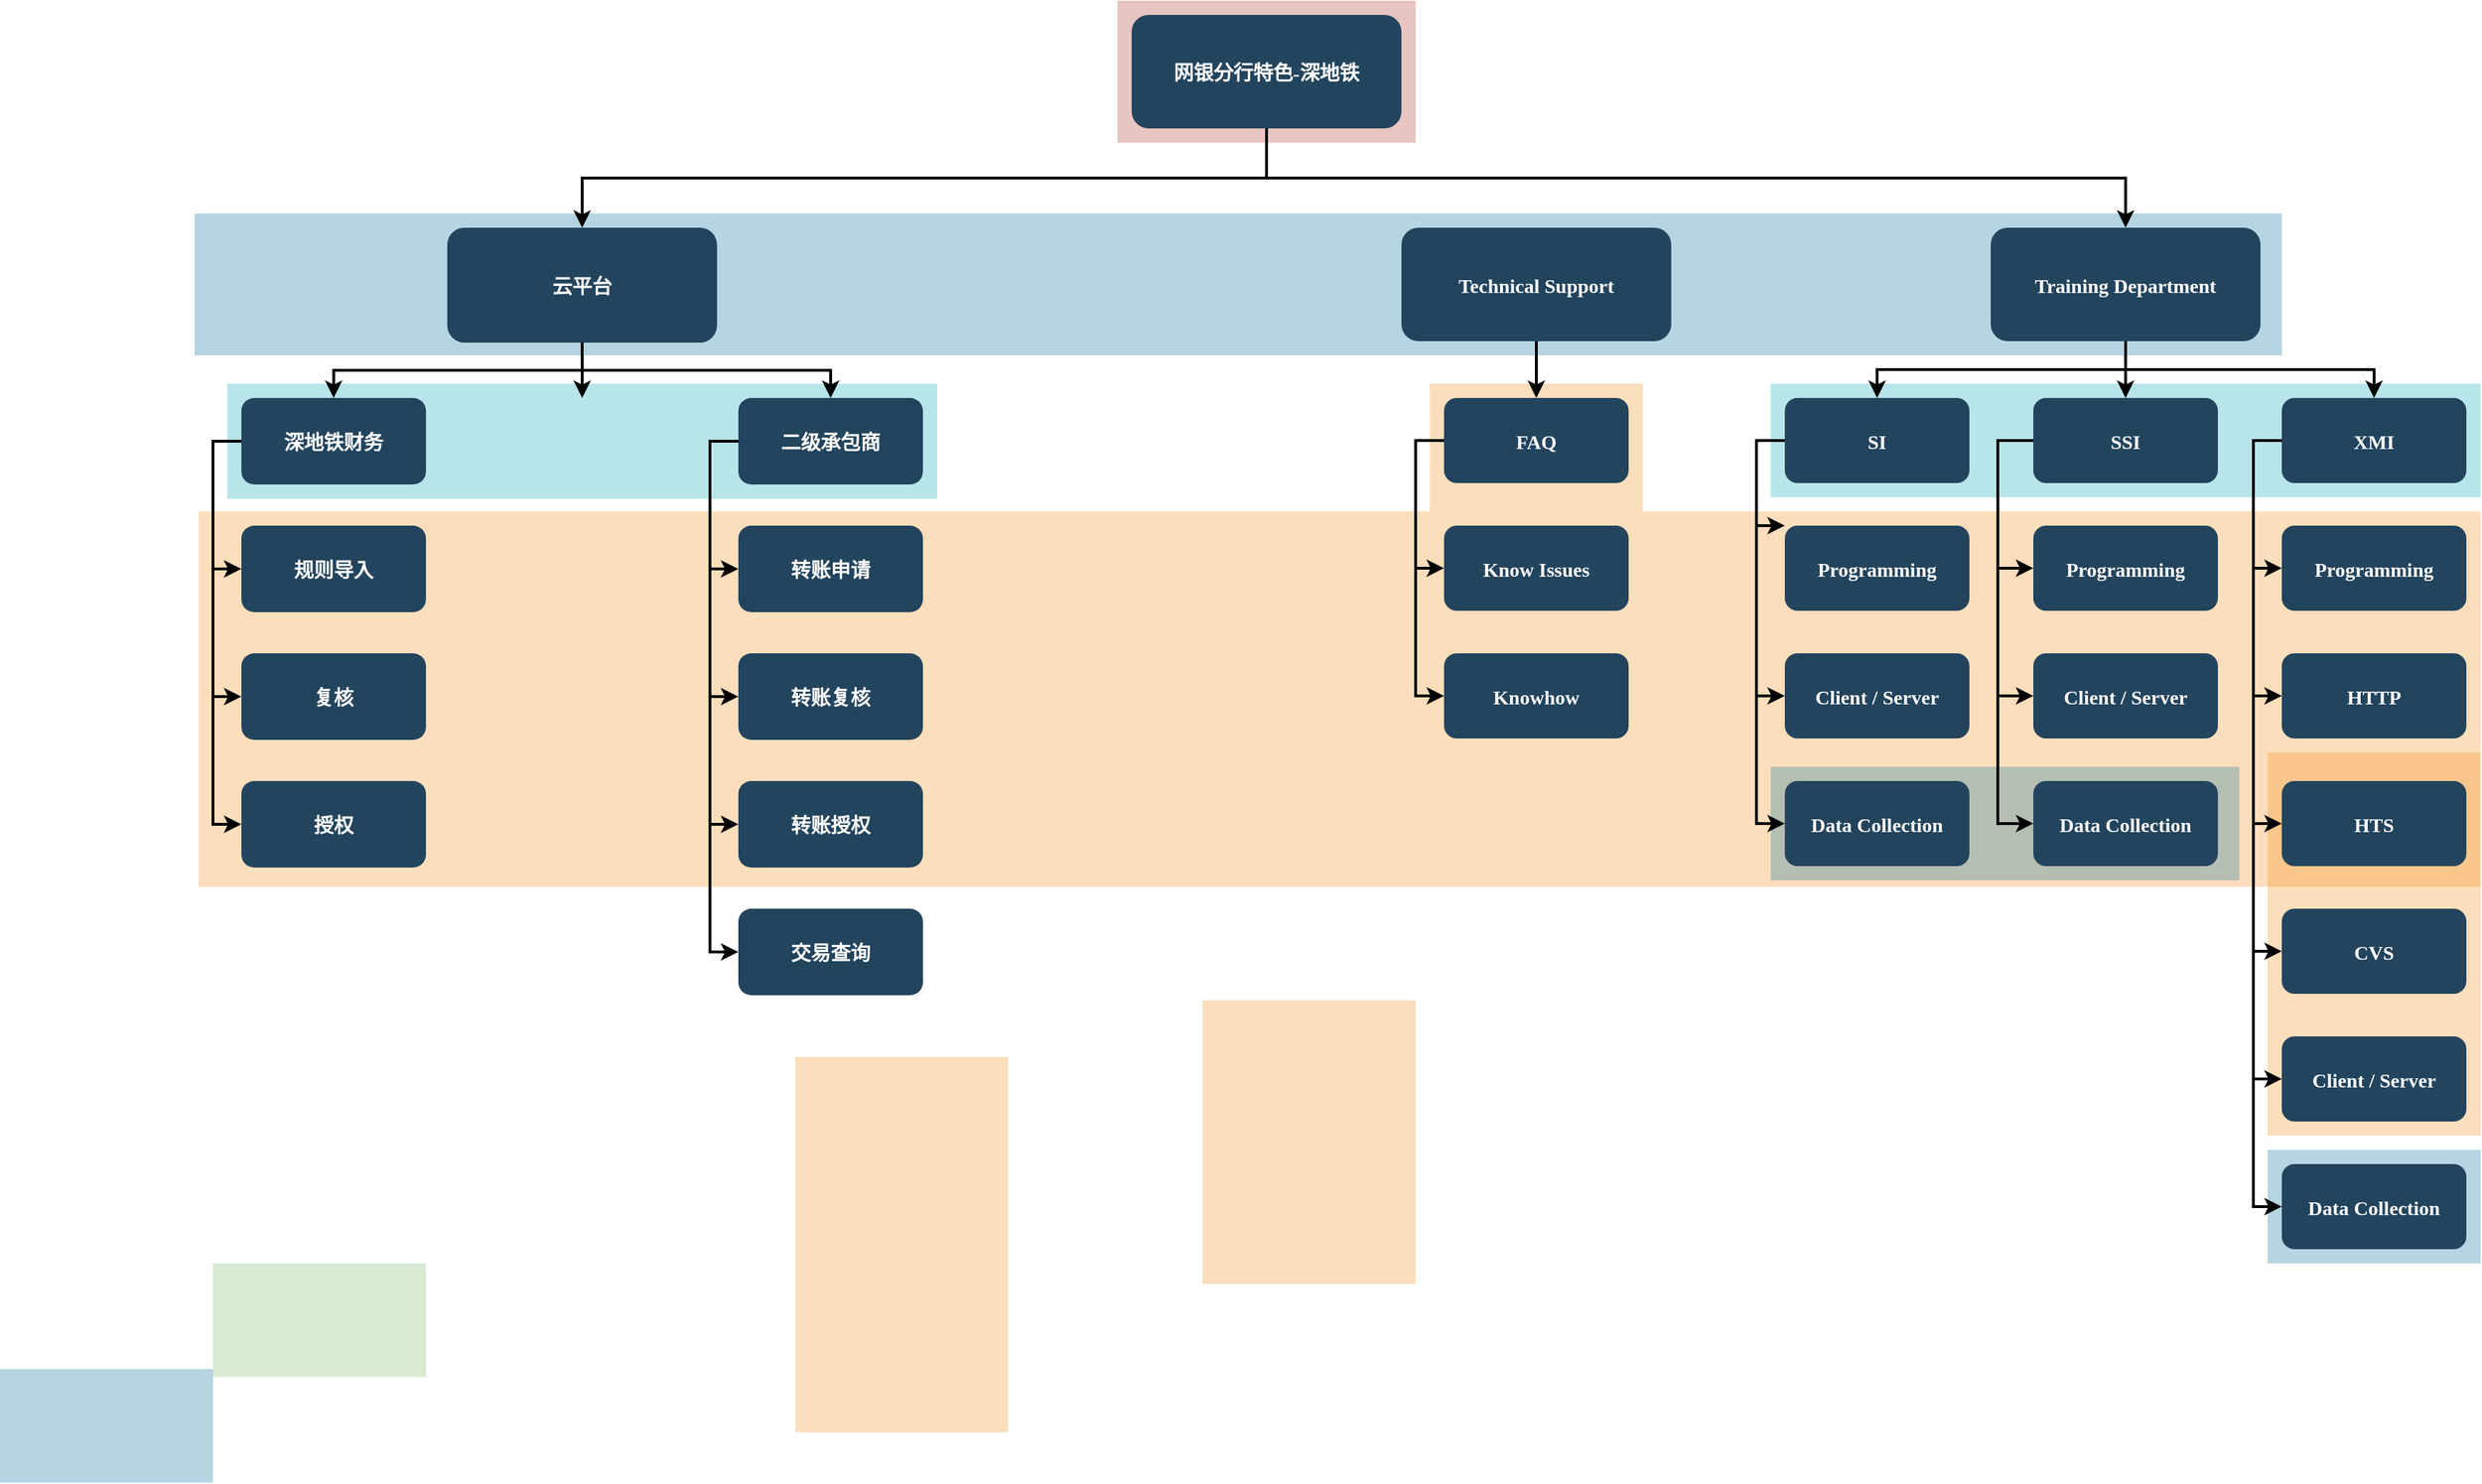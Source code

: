 <mxfile version="13.2.6" type="github">
  <diagram name="Page-1" id="2c0d36ab-eaac-3732-788b-9136903baeff">
    <mxGraphModel dx="3376.5" dy="828" grid="1" gridSize="10" guides="1" tooltips="1" connect="1" arrows="1" fold="1" page="1" pageScale="1.5" pageWidth="1169" pageHeight="827" background="#ffffff" math="0" shadow="0">
      <root>
        <mxCell id="0" />
        <mxCell id="1" parent="0" />
        <mxCell id="2mehZbieD86rrKrOiFTV-178" value="" style="fillColor=#F2931E;strokeColor=none;opacity=30;" vertex="1" parent="1">
          <mxGeometry x="807" y="880" width="150" height="200" as="geometry" />
        </mxCell>
        <mxCell id="123" value="" style="fillColor=#AE4132;strokeColor=none;opacity=30;" parent="1" vertex="1">
          <mxGeometry x="747" y="175.5" width="210" height="100.0" as="geometry" />
        </mxCell>
        <mxCell id="122" value="" style="fillColor=#10739E;strokeColor=none;opacity=30;" parent="1" vertex="1">
          <mxGeometry x="97" y="325.5" width="1470" height="100.0" as="geometry" />
        </mxCell>
        <mxCell id="121" value="" style="fillColor=#F2931E;strokeColor=none;opacity=30;" parent="1" vertex="1">
          <mxGeometry x="1557" y="705.5" width="150" height="270" as="geometry" />
        </mxCell>
        <mxCell id="120" value="" style="fillColor=#F2931E;strokeColor=none;opacity=30;" parent="1" vertex="1">
          <mxGeometry x="967" y="445.5" width="150" height="90" as="geometry" />
        </mxCell>
        <mxCell id="117" value="" style="fillColor=#F2931E;strokeColor=none;opacity=30;" parent="1" vertex="1">
          <mxGeometry x="100" y="535.5" width="1607" height="264.5" as="geometry" />
        </mxCell>
        <mxCell id="116" value="" style="fillColor=#10739E;strokeColor=none;opacity=30;" parent="1" vertex="1">
          <mxGeometry x="1557" y="985.5" width="150" height="80" as="geometry" />
        </mxCell>
        <mxCell id="115" value="" style="fillColor=#10739E;strokeColor=none;opacity=30;" parent="1" vertex="1">
          <mxGeometry x="1207" y="715.5" width="330" height="80" as="geometry" />
        </mxCell>
        <mxCell id="112" value="" style="fillColor=#10739E;strokeColor=none;opacity=30;" parent="1" vertex="1">
          <mxGeometry x="-40.0" y="1140" width="150" height="80" as="geometry" />
        </mxCell>
        <mxCell id="111" value="" style="fillColor=#D9EAD3;strokeColor=none" parent="1" vertex="1">
          <mxGeometry x="110" y="1065.5" width="150" height="80" as="geometry" />
        </mxCell>
        <mxCell id="110" value="" style="fillColor=#12AAB5;strokeColor=none;opacity=30;" parent="1" vertex="1">
          <mxGeometry x="1207" y="445.5" width="500" height="80" as="geometry" />
        </mxCell>
        <mxCell id="2" value="网银分行特色-深地铁" style="rounded=1;fillColor=#23445D;gradientColor=none;strokeColor=none;fontColor=#FFFFFF;fontStyle=1;fontFamily=Tahoma;fontSize=14" parent="1" vertex="1">
          <mxGeometry x="757" y="185.5" width="190" height="80" as="geometry" />
        </mxCell>
        <mxCell id="4" value="Training Department" style="rounded=1;fillColor=#23445D;gradientColor=none;strokeColor=none;fontColor=#FFFFFF;fontStyle=1;fontFamily=Tahoma;fontSize=14" parent="1" vertex="1">
          <mxGeometry x="1362.0" y="335.5" width="190" height="80" as="geometry" />
        </mxCell>
        <mxCell id="9" value="" style="edgeStyle=elbowEdgeStyle;elbow=vertical;strokeWidth=2;rounded=0" parent="1" source="2" target="4" edge="1">
          <mxGeometry x="337" y="215.5" width="100" height="100" as="geometry">
            <mxPoint x="337" y="315.5" as="sourcePoint" />
            <mxPoint x="437" y="215.5" as="targetPoint" />
          </mxGeometry>
        </mxCell>
        <mxCell id="10" value="Technical Support" style="rounded=1;fillColor=#23445D;gradientColor=none;strokeColor=none;fontColor=#FFFFFF;fontStyle=1;fontFamily=Tahoma;fontSize=14" parent="1" vertex="1">
          <mxGeometry x="947" y="335.5" width="190" height="80" as="geometry" />
        </mxCell>
        <mxCell id="41" value="FAQ" style="rounded=1;fillColor=#23445D;gradientColor=none;strokeColor=none;fontColor=#FFFFFF;fontStyle=1;fontFamily=Tahoma;fontSize=14" parent="1" vertex="1">
          <mxGeometry x="977" y="455.5" width="130" height="60" as="geometry" />
        </mxCell>
        <mxCell id="42" value="Know Issues" style="rounded=1;fillColor=#23445D;gradientColor=none;strokeColor=none;fontColor=#FFFFFF;fontStyle=1;fontFamily=Tahoma;fontSize=14" parent="1" vertex="1">
          <mxGeometry x="977" y="545.5" width="130" height="60" as="geometry" />
        </mxCell>
        <mxCell id="43" value="Knowhow" style="rounded=1;fillColor=#23445D;gradientColor=none;strokeColor=none;fontColor=#FFFFFF;fontStyle=1;fontFamily=Tahoma;fontSize=14" parent="1" vertex="1">
          <mxGeometry x="977" y="635.5" width="130" height="60" as="geometry" />
        </mxCell>
        <mxCell id="44" value="SI" style="rounded=1;fillColor=#23445D;gradientColor=none;strokeColor=none;fontColor=#FFFFFF;fontStyle=1;fontFamily=Tahoma;fontSize=14" parent="1" vertex="1">
          <mxGeometry x="1217" y="455.5" width="130" height="60" as="geometry" />
        </mxCell>
        <mxCell id="45" value="Programming" style="rounded=1;fillColor=#23445D;gradientColor=none;strokeColor=none;fontColor=#FFFFFF;fontStyle=1;fontFamily=Tahoma;fontSize=14" parent="1" vertex="1">
          <mxGeometry x="1217" y="545.5" width="130" height="60" as="geometry" />
        </mxCell>
        <mxCell id="46" value="Client / Server" style="rounded=1;fillColor=#23445D;gradientColor=none;strokeColor=none;fontColor=#FFFFFF;fontStyle=1;fontFamily=Tahoma;fontSize=14" parent="1" vertex="1">
          <mxGeometry x="1217" y="635.5" width="130" height="60" as="geometry" />
        </mxCell>
        <mxCell id="47" value="Data Collection" style="rounded=1;fillColor=#23445D;gradientColor=none;strokeColor=none;fontColor=#FFFFFF;fontStyle=1;fontFamily=Tahoma;fontSize=14" parent="1" vertex="1">
          <mxGeometry x="1217" y="725.5" width="130" height="60" as="geometry" />
        </mxCell>
        <mxCell id="48" value="SSI" style="rounded=1;fillColor=#23445D;gradientColor=none;strokeColor=none;fontColor=#FFFFFF;fontStyle=1;fontFamily=Tahoma;fontSize=14" parent="1" vertex="1">
          <mxGeometry x="1392" y="455.5" width="130" height="60" as="geometry" />
        </mxCell>
        <mxCell id="49" value="Programming" style="rounded=1;fillColor=#23445D;gradientColor=none;strokeColor=none;fontColor=#FFFFFF;fontStyle=1;fontFamily=Tahoma;fontSize=14" parent="1" vertex="1">
          <mxGeometry x="1392" y="545.5" width="130" height="60" as="geometry" />
        </mxCell>
        <mxCell id="50" value="Client / Server" style="rounded=1;fillColor=#23445D;gradientColor=none;strokeColor=none;fontColor=#FFFFFF;fontStyle=1;fontFamily=Tahoma;fontSize=14" parent="1" vertex="1">
          <mxGeometry x="1392" y="635.5" width="130" height="60" as="geometry" />
        </mxCell>
        <mxCell id="51" value="Data Collection" style="rounded=1;fillColor=#23445D;gradientColor=none;strokeColor=none;fontColor=#FFFFFF;fontStyle=1;fontFamily=Tahoma;fontSize=14" parent="1" vertex="1">
          <mxGeometry x="1392" y="725.5" width="130" height="60" as="geometry" />
        </mxCell>
        <mxCell id="52" value="XMI" style="rounded=1;fillColor=#23445D;gradientColor=none;strokeColor=none;fontColor=#FFFFFF;fontStyle=1;fontFamily=Tahoma;fontSize=14" parent="1" vertex="1">
          <mxGeometry x="1567" y="455.5" width="130" height="60" as="geometry" />
        </mxCell>
        <mxCell id="53" value="Programming" style="rounded=1;fillColor=#23445D;gradientColor=none;strokeColor=none;fontColor=#FFFFFF;fontStyle=1;fontFamily=Tahoma;fontSize=14" parent="1" vertex="1">
          <mxGeometry x="1567" y="545.5" width="130" height="60" as="geometry" />
        </mxCell>
        <mxCell id="54" value="HTTP" style="rounded=1;fillColor=#23445D;gradientColor=none;strokeColor=none;fontColor=#FFFFFF;fontStyle=1;fontFamily=Tahoma;fontSize=14" parent="1" vertex="1">
          <mxGeometry x="1567" y="635.5" width="130" height="60" as="geometry" />
        </mxCell>
        <mxCell id="55" value="HTS" style="rounded=1;fillColor=#23445D;gradientColor=none;strokeColor=none;fontColor=#FFFFFF;fontStyle=1;fontFamily=Tahoma;fontSize=14" parent="1" vertex="1">
          <mxGeometry x="1567" y="725.5" width="130" height="60" as="geometry" />
        </mxCell>
        <mxCell id="56" value="CVS" style="rounded=1;fillColor=#23445D;gradientColor=none;strokeColor=none;fontColor=#FFFFFF;fontStyle=1;fontFamily=Tahoma;fontSize=14" parent="1" vertex="1">
          <mxGeometry x="1567" y="815.5" width="130" height="60" as="geometry" />
        </mxCell>
        <mxCell id="57" value="Client / Server" style="rounded=1;fillColor=#23445D;gradientColor=none;strokeColor=none;fontColor=#FFFFFF;fontStyle=1;fontFamily=Tahoma;fontSize=14" parent="1" vertex="1">
          <mxGeometry x="1567" y="905.5" width="130" height="60" as="geometry" />
        </mxCell>
        <mxCell id="58" value="Data Collection" style="rounded=1;fillColor=#23445D;gradientColor=none;strokeColor=none;fontColor=#FFFFFF;fontStyle=1;fontFamily=Tahoma;fontSize=14" parent="1" vertex="1">
          <mxGeometry x="1567" y="995.5" width="130" height="60" as="geometry" />
        </mxCell>
        <mxCell id="61" value="" style="edgeStyle=elbowEdgeStyle;elbow=vertical;strokeWidth=2;rounded=0;entryX=0.5;entryY=0;entryDx=0;entryDy=0;" parent="1" source="2" target="2mehZbieD86rrKrOiFTV-151" edge="1">
          <mxGeometry x="-23" y="135.5" width="100" height="100" as="geometry">
            <mxPoint x="-23" y="235.5" as="sourcePoint" />
            <mxPoint x="202" y="335.5" as="targetPoint" />
          </mxGeometry>
        </mxCell>
        <mxCell id="82" value="" style="edgeStyle=elbowEdgeStyle;elbow=horizontal;strokeWidth=2;rounded=0" parent="1" source="41" target="42" edge="1">
          <mxGeometry x="-23" y="135.5" width="100" height="100" as="geometry">
            <mxPoint x="-23" y="235.5" as="sourcePoint" />
            <mxPoint x="77" y="135.5" as="targetPoint" />
            <Array as="points">
              <mxPoint x="957" y="535.5" />
            </Array>
          </mxGeometry>
        </mxCell>
        <mxCell id="83" value="" style="edgeStyle=elbowEdgeStyle;elbow=horizontal;strokeWidth=2;rounded=0" parent="1" source="41" target="43" edge="1">
          <mxGeometry x="-23" y="135.5" width="100" height="100" as="geometry">
            <mxPoint x="-23" y="235.5" as="sourcePoint" />
            <mxPoint x="77" y="135.5" as="targetPoint" />
            <Array as="points">
              <mxPoint x="957" y="585.5" />
            </Array>
          </mxGeometry>
        </mxCell>
        <mxCell id="84" value="" style="edgeStyle=elbowEdgeStyle;elbow=horizontal;strokeWidth=2;rounded=0" parent="1" source="44" target="45" edge="1">
          <mxGeometry x="-23" y="135.5" width="100" height="100" as="geometry">
            <mxPoint x="-23" y="235.5" as="sourcePoint" />
            <mxPoint x="77" y="135.5" as="targetPoint" />
            <Array as="points">
              <mxPoint x="1197" y="545.5" />
            </Array>
          </mxGeometry>
        </mxCell>
        <mxCell id="85" value="" style="edgeStyle=elbowEdgeStyle;elbow=horizontal;strokeWidth=2;rounded=0" parent="1" source="44" target="46" edge="1">
          <mxGeometry x="-23" y="135.5" width="100" height="100" as="geometry">
            <mxPoint x="-23" y="235.5" as="sourcePoint" />
            <mxPoint x="77" y="135.5" as="targetPoint" />
            <Array as="points">
              <mxPoint x="1197" y="575.5" />
            </Array>
          </mxGeometry>
        </mxCell>
        <mxCell id="86" value="" style="edgeStyle=elbowEdgeStyle;elbow=horizontal;strokeWidth=2;rounded=0" parent="1" source="44" target="47" edge="1">
          <mxGeometry x="-23" y="135.5" width="100" height="100" as="geometry">
            <mxPoint x="-23" y="235.5" as="sourcePoint" />
            <mxPoint x="77" y="135.5" as="targetPoint" />
            <Array as="points">
              <mxPoint x="1197" y="625.5" />
            </Array>
          </mxGeometry>
        </mxCell>
        <mxCell id="87" value="" style="edgeStyle=elbowEdgeStyle;elbow=horizontal;strokeWidth=2;rounded=0" parent="1" source="48" target="49" edge="1">
          <mxGeometry x="-23" y="135.5" width="100" height="100" as="geometry">
            <mxPoint x="-23" y="235.5" as="sourcePoint" />
            <mxPoint x="77" y="135.5" as="targetPoint" />
            <Array as="points">
              <mxPoint x="1367" y="535.5" />
            </Array>
          </mxGeometry>
        </mxCell>
        <mxCell id="88" value="" style="edgeStyle=elbowEdgeStyle;elbow=horizontal;strokeWidth=2;rounded=0" parent="1" source="48" target="50" edge="1">
          <mxGeometry x="-23" y="135.5" width="100" height="100" as="geometry">
            <mxPoint x="-23" y="235.5" as="sourcePoint" />
            <mxPoint x="77" y="135.5" as="targetPoint" />
            <Array as="points">
              <mxPoint x="1367" y="595.5" />
            </Array>
          </mxGeometry>
        </mxCell>
        <mxCell id="89" value="" style="edgeStyle=elbowEdgeStyle;elbow=horizontal;strokeWidth=2;rounded=0" parent="1" source="48" target="51" edge="1">
          <mxGeometry x="-23" y="135.5" width="100" height="100" as="geometry">
            <mxPoint x="-23" y="235.5" as="sourcePoint" />
            <mxPoint x="77" y="135.5" as="targetPoint" />
            <Array as="points">
              <mxPoint x="1367" y="625.5" />
            </Array>
          </mxGeometry>
        </mxCell>
        <mxCell id="90" value="" style="edgeStyle=elbowEdgeStyle;elbow=horizontal;strokeWidth=2;rounded=0" parent="1" source="52" target="53" edge="1">
          <mxGeometry x="-23" y="135.5" width="100" height="100" as="geometry">
            <mxPoint x="-23" y="235.5" as="sourcePoint" />
            <mxPoint x="77" y="135.5" as="targetPoint" />
            <Array as="points">
              <mxPoint x="1547" y="535.5" />
            </Array>
          </mxGeometry>
        </mxCell>
        <mxCell id="91" value="" style="edgeStyle=elbowEdgeStyle;elbow=horizontal;strokeWidth=2;rounded=0" parent="1" source="52" target="54" edge="1">
          <mxGeometry x="-23" y="135.5" width="100" height="100" as="geometry">
            <mxPoint x="-23" y="235.5" as="sourcePoint" />
            <mxPoint x="77" y="135.5" as="targetPoint" />
            <Array as="points">
              <mxPoint x="1547" y="575.5" />
            </Array>
          </mxGeometry>
        </mxCell>
        <mxCell id="92" value="" style="edgeStyle=elbowEdgeStyle;elbow=horizontal;strokeWidth=2;rounded=0" parent="1" source="52" target="55" edge="1">
          <mxGeometry x="-23" y="135.5" width="100" height="100" as="geometry">
            <mxPoint x="-23" y="235.5" as="sourcePoint" />
            <mxPoint x="77" y="135.5" as="targetPoint" />
            <Array as="points">
              <mxPoint x="1547" y="625.5" />
            </Array>
          </mxGeometry>
        </mxCell>
        <mxCell id="93" value="" style="edgeStyle=elbowEdgeStyle;elbow=horizontal;strokeWidth=2;rounded=0" parent="1" source="52" target="56" edge="1">
          <mxGeometry x="-23" y="135.5" width="100" height="100" as="geometry">
            <mxPoint x="-23" y="235.5" as="sourcePoint" />
            <mxPoint x="77" y="135.5" as="targetPoint" />
            <Array as="points">
              <mxPoint x="1547" y="675.5" />
            </Array>
          </mxGeometry>
        </mxCell>
        <mxCell id="94" value="" style="edgeStyle=elbowEdgeStyle;elbow=horizontal;strokeWidth=2;rounded=0" parent="1" source="52" target="57" edge="1">
          <mxGeometry x="-23" y="135.5" width="100" height="100" as="geometry">
            <mxPoint x="-23" y="235.5" as="sourcePoint" />
            <mxPoint x="77" y="135.5" as="targetPoint" />
            <Array as="points">
              <mxPoint x="1547" y="725.5" />
            </Array>
          </mxGeometry>
        </mxCell>
        <mxCell id="95" value="" style="edgeStyle=elbowEdgeStyle;elbow=horizontal;strokeWidth=2;rounded=0" parent="1" source="52" target="58" edge="1">
          <mxGeometry x="-23" y="135.5" width="100" height="100" as="geometry">
            <mxPoint x="-23" y="235.5" as="sourcePoint" />
            <mxPoint x="77" y="135.5" as="targetPoint" />
            <Array as="points">
              <mxPoint x="1547" y="765.5" />
            </Array>
          </mxGeometry>
        </mxCell>
        <mxCell id="103" value="" style="edgeStyle=elbowEdgeStyle;elbow=vertical;strokeWidth=2;rounded=0" parent="1" source="10" target="41" edge="1">
          <mxGeometry x="-23" y="135.5" width="100" height="100" as="geometry">
            <mxPoint x="-23" y="235.5" as="sourcePoint" />
            <mxPoint x="77" y="135.5" as="targetPoint" />
          </mxGeometry>
        </mxCell>
        <mxCell id="104" value="" style="edgeStyle=elbowEdgeStyle;elbow=vertical;strokeWidth=2;rounded=0" parent="1" source="4" target="48" edge="1">
          <mxGeometry x="-23" y="135.5" width="100" height="100" as="geometry">
            <mxPoint x="-23" y="235.5" as="sourcePoint" />
            <mxPoint x="77" y="135.5" as="targetPoint" />
          </mxGeometry>
        </mxCell>
        <mxCell id="105" value="" style="edgeStyle=elbowEdgeStyle;elbow=vertical;strokeWidth=2;rounded=0" parent="1" source="4" target="44" edge="1">
          <mxGeometry x="-23" y="135.5" width="100" height="100" as="geometry">
            <mxPoint x="-23" y="235.5" as="sourcePoint" />
            <mxPoint x="77" y="135.5" as="targetPoint" />
          </mxGeometry>
        </mxCell>
        <mxCell id="106" value="" style="edgeStyle=elbowEdgeStyle;elbow=vertical;strokeWidth=2;rounded=0" parent="1" source="4" target="52" edge="1">
          <mxGeometry x="-23" y="135.5" width="100" height="100" as="geometry">
            <mxPoint x="-23" y="235.5" as="sourcePoint" />
            <mxPoint x="77" y="135.5" as="targetPoint" />
          </mxGeometry>
        </mxCell>
        <mxCell id="2mehZbieD86rrKrOiFTV-150" value="" style="fillColor=#12AAB5;strokeColor=none;opacity=30;" vertex="1" parent="1">
          <mxGeometry x="120" y="445.5" width="500" height="81" as="geometry" />
        </mxCell>
        <mxCell id="2mehZbieD86rrKrOiFTV-151" value="云平台" style="rounded=1;fillColor=#23445D;gradientColor=none;strokeColor=none;fontColor=#FFFFFF;fontStyle=1;fontFamily=Tahoma;fontSize=14" vertex="1" parent="1">
          <mxGeometry x="275.0" y="335.5" width="190" height="81" as="geometry" />
        </mxCell>
        <mxCell id="2mehZbieD86rrKrOiFTV-152" value="深地铁财务" style="rounded=1;fillColor=#23445D;gradientColor=none;strokeColor=none;fontColor=#FFFFFF;fontStyle=1;fontFamily=Tahoma;fontSize=14" vertex="1" parent="1">
          <mxGeometry x="130" y="455.5" width="130" height="61" as="geometry" />
        </mxCell>
        <mxCell id="2mehZbieD86rrKrOiFTV-153" value="规则导入" style="rounded=1;fillColor=#23445D;gradientColor=none;strokeColor=none;fontColor=#FFFFFF;fontStyle=1;fontFamily=Tahoma;fontSize=14" vertex="1" parent="1">
          <mxGeometry x="130" y="545.5" width="130" height="61" as="geometry" />
        </mxCell>
        <mxCell id="2mehZbieD86rrKrOiFTV-154" value="复核" style="rounded=1;fillColor=#23445D;gradientColor=none;strokeColor=none;fontColor=#FFFFFF;fontStyle=1;fontFamily=Tahoma;fontSize=14" vertex="1" parent="1">
          <mxGeometry x="130" y="635.5" width="130" height="61" as="geometry" />
        </mxCell>
        <mxCell id="2mehZbieD86rrKrOiFTV-155" value="授权" style="rounded=1;fillColor=#23445D;gradientColor=none;strokeColor=none;fontColor=#FFFFFF;fontStyle=1;fontFamily=Tahoma;fontSize=14" vertex="1" parent="1">
          <mxGeometry x="130" y="725.5" width="130" height="61" as="geometry" />
        </mxCell>
        <mxCell id="2mehZbieD86rrKrOiFTV-156" value="二级承包商" style="rounded=1;fillColor=#23445D;gradientColor=none;strokeColor=none;fontColor=#FFFFFF;fontStyle=1;fontFamily=Tahoma;fontSize=14" vertex="1" parent="1">
          <mxGeometry x="480" y="455.5" width="130" height="61" as="geometry" />
        </mxCell>
        <mxCell id="2mehZbieD86rrKrOiFTV-157" value="转账申请" style="rounded=1;fillColor=#23445D;gradientColor=none;strokeColor=none;fontColor=#FFFFFF;fontStyle=1;fontFamily=Tahoma;fontSize=14" vertex="1" parent="1">
          <mxGeometry x="480" y="545.5" width="130" height="61" as="geometry" />
        </mxCell>
        <mxCell id="2mehZbieD86rrKrOiFTV-158" value="转账复核" style="rounded=1;fillColor=#23445D;gradientColor=none;strokeColor=none;fontColor=#FFFFFF;fontStyle=1;fontFamily=Tahoma;fontSize=14" vertex="1" parent="1">
          <mxGeometry x="480" y="635.5" width="130" height="61" as="geometry" />
        </mxCell>
        <mxCell id="2mehZbieD86rrKrOiFTV-159" value="转账授权" style="rounded=1;fillColor=#23445D;gradientColor=none;strokeColor=none;fontColor=#FFFFFF;fontStyle=1;fontFamily=Tahoma;fontSize=14" vertex="1" parent="1">
          <mxGeometry x="480" y="725.5" width="130" height="61" as="geometry" />
        </mxCell>
        <mxCell id="2mehZbieD86rrKrOiFTV-160" value="交易查询" style="rounded=1;fillColor=#23445D;gradientColor=none;strokeColor=none;fontColor=#FFFFFF;fontStyle=1;fontFamily=Tahoma;fontSize=14" vertex="1" parent="1">
          <mxGeometry x="480" y="815.5" width="130" height="61" as="geometry" />
        </mxCell>
        <mxCell id="2mehZbieD86rrKrOiFTV-163" value="" style="edgeStyle=elbowEdgeStyle;elbow=horizontal;strokeWidth=2;rounded=0" edge="1" parent="1" source="2mehZbieD86rrKrOiFTV-152" target="2mehZbieD86rrKrOiFTV-153">
          <mxGeometry x="-310" y="135.5" width="100" height="100" as="geometry">
            <mxPoint x="-310" y="235.5" as="sourcePoint" />
            <mxPoint x="-210" y="135.5" as="targetPoint" />
            <Array as="points">
              <mxPoint x="110" y="535.5" />
            </Array>
          </mxGeometry>
        </mxCell>
        <mxCell id="2mehZbieD86rrKrOiFTV-164" value="" style="edgeStyle=elbowEdgeStyle;elbow=horizontal;strokeWidth=2;rounded=0" edge="1" parent="1" source="2mehZbieD86rrKrOiFTV-152" target="2mehZbieD86rrKrOiFTV-154">
          <mxGeometry x="-310" y="135.5" width="100" height="100" as="geometry">
            <mxPoint x="-310" y="235.5" as="sourcePoint" />
            <mxPoint x="-210" y="135.5" as="targetPoint" />
            <Array as="points">
              <mxPoint x="110" y="575.5" />
            </Array>
          </mxGeometry>
        </mxCell>
        <mxCell id="2mehZbieD86rrKrOiFTV-165" value="" style="edgeStyle=elbowEdgeStyle;elbow=horizontal;strokeWidth=2;rounded=0" edge="1" parent="1" source="2mehZbieD86rrKrOiFTV-152" target="2mehZbieD86rrKrOiFTV-155">
          <mxGeometry x="-310" y="135.5" width="100" height="100" as="geometry">
            <mxPoint x="-310" y="235.5" as="sourcePoint" />
            <mxPoint x="-210" y="135.5" as="targetPoint" />
            <Array as="points">
              <mxPoint x="110" y="615.5" />
            </Array>
          </mxGeometry>
        </mxCell>
        <mxCell id="2mehZbieD86rrKrOiFTV-166" value="" style="edgeStyle=elbowEdgeStyle;elbow=horizontal;strokeWidth=2;rounded=0" edge="1" parent="1" source="2mehZbieD86rrKrOiFTV-156" target="2mehZbieD86rrKrOiFTV-157">
          <mxGeometry x="-310" y="135.5" width="100" height="100" as="geometry">
            <mxPoint x="-310" y="235.5" as="sourcePoint" />
            <mxPoint x="-210" y="135.5" as="targetPoint" />
            <Array as="points">
              <mxPoint x="460" y="535.5" />
            </Array>
          </mxGeometry>
        </mxCell>
        <mxCell id="2mehZbieD86rrKrOiFTV-167" value="" style="edgeStyle=elbowEdgeStyle;elbow=horizontal;strokeWidth=2;rounded=0" edge="1" parent="1" source="2mehZbieD86rrKrOiFTV-156" target="2mehZbieD86rrKrOiFTV-158">
          <mxGeometry x="-310" y="135.5" width="100" height="100" as="geometry">
            <mxPoint x="-310" y="235.5" as="sourcePoint" />
            <mxPoint x="-210" y="135.5" as="targetPoint" />
            <Array as="points">
              <mxPoint x="460" y="575.5" />
            </Array>
          </mxGeometry>
        </mxCell>
        <mxCell id="2mehZbieD86rrKrOiFTV-168" value="" style="edgeStyle=elbowEdgeStyle;elbow=horizontal;strokeWidth=2;rounded=0" edge="1" parent="1" source="2mehZbieD86rrKrOiFTV-156" target="2mehZbieD86rrKrOiFTV-159">
          <mxGeometry x="-310" y="135.5" width="100" height="100" as="geometry">
            <mxPoint x="-310" y="235.5" as="sourcePoint" />
            <mxPoint x="-210" y="135.5" as="targetPoint" />
            <Array as="points">
              <mxPoint x="460" y="625.5" />
            </Array>
          </mxGeometry>
        </mxCell>
        <mxCell id="2mehZbieD86rrKrOiFTV-169" value="" style="edgeStyle=elbowEdgeStyle;elbow=horizontal;strokeWidth=2;rounded=0" edge="1" parent="1" source="2mehZbieD86rrKrOiFTV-156" target="2mehZbieD86rrKrOiFTV-160">
          <mxGeometry x="-310" y="135.5" width="100" height="100" as="geometry">
            <mxPoint x="-310" y="235.5" as="sourcePoint" />
            <mxPoint x="-210" y="135.5" as="targetPoint" />
            <Array as="points">
              <mxPoint x="460" y="665.5" />
            </Array>
          </mxGeometry>
        </mxCell>
        <mxCell id="2mehZbieD86rrKrOiFTV-172" value="" style="edgeStyle=elbowEdgeStyle;elbow=vertical;strokeWidth=2;rounded=0" edge="1" parent="1" source="2mehZbieD86rrKrOiFTV-151" target="2mehZbieD86rrKrOiFTV-152">
          <mxGeometry x="-310" y="135.5" width="100" height="100" as="geometry">
            <mxPoint x="-310" y="235.5" as="sourcePoint" />
            <mxPoint x="-210" y="135.5" as="targetPoint" />
          </mxGeometry>
        </mxCell>
        <mxCell id="2mehZbieD86rrKrOiFTV-173" value="" style="edgeStyle=elbowEdgeStyle;elbow=vertical;strokeWidth=2;rounded=0" edge="1" parent="1" source="2mehZbieD86rrKrOiFTV-151">
          <mxGeometry x="-310" y="135.5" width="100" height="100" as="geometry">
            <mxPoint x="-310" y="235.5" as="sourcePoint" />
            <mxPoint x="370" y="455.5" as="targetPoint" />
            <Array as="points">
              <mxPoint x="370" y="417" />
            </Array>
          </mxGeometry>
        </mxCell>
        <mxCell id="2mehZbieD86rrKrOiFTV-174" value="" style="edgeStyle=elbowEdgeStyle;elbow=vertical;strokeWidth=2;rounded=0" edge="1" parent="1" source="2mehZbieD86rrKrOiFTV-151" target="2mehZbieD86rrKrOiFTV-156">
          <mxGeometry x="-310" y="135.5" width="100" height="100" as="geometry">
            <mxPoint x="-310" y="235.5" as="sourcePoint" />
            <mxPoint x="-210" y="135.5" as="targetPoint" />
          </mxGeometry>
        </mxCell>
        <mxCell id="2mehZbieD86rrKrOiFTV-180" value="" style="fillColor=#F2931E;strokeColor=none;opacity=30;" vertex="1" parent="1">
          <mxGeometry x="520" y="920" width="150" height="264.5" as="geometry" />
        </mxCell>
      </root>
    </mxGraphModel>
  </diagram>
</mxfile>

